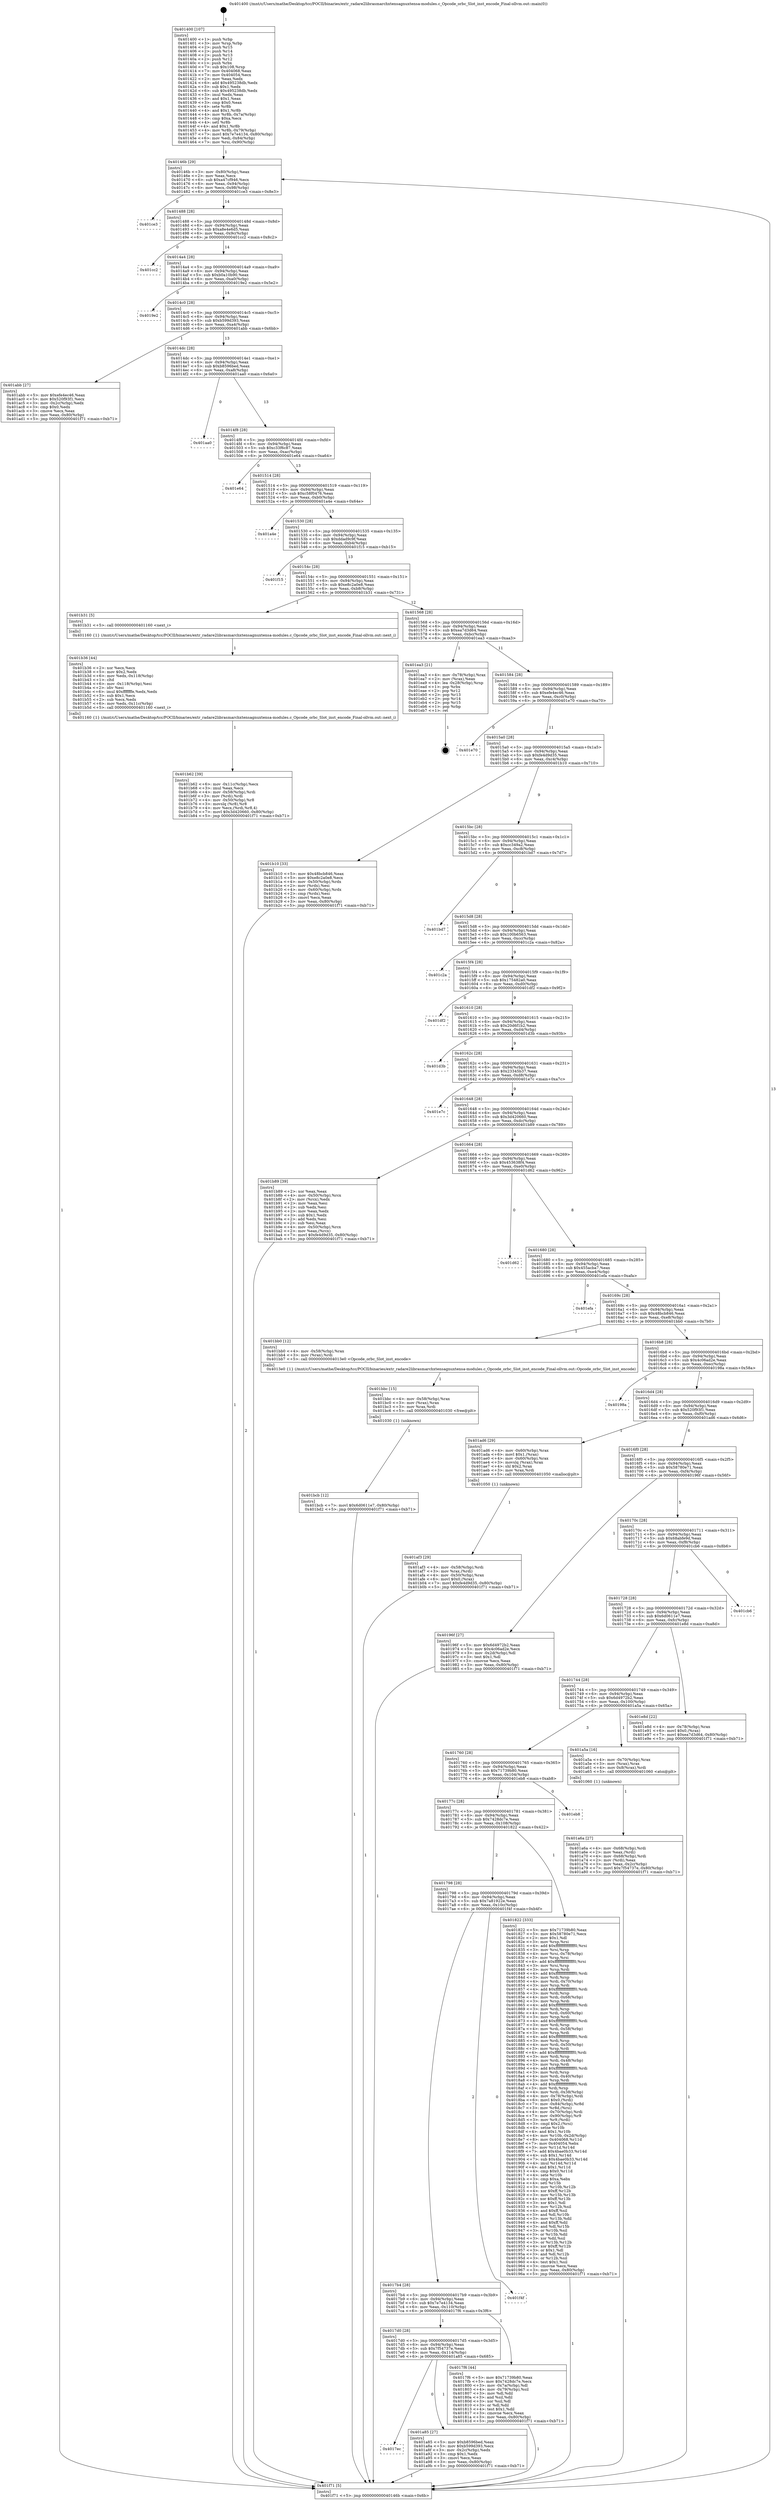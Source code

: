 digraph "0x401400" {
  label = "0x401400 (/mnt/c/Users/mathe/Desktop/tcc/POCII/binaries/extr_radare2librasmarchxtensagnuxtensa-modules.c_Opcode_orbc_Slot_inst_encode_Final-ollvm.out::main(0))"
  labelloc = "t"
  node[shape=record]

  Entry [label="",width=0.3,height=0.3,shape=circle,fillcolor=black,style=filled]
  "0x40146b" [label="{
     0x40146b [29]\l
     | [instrs]\l
     &nbsp;&nbsp;0x40146b \<+3\>: mov -0x80(%rbp),%eax\l
     &nbsp;&nbsp;0x40146e \<+2\>: mov %eax,%ecx\l
     &nbsp;&nbsp;0x401470 \<+6\>: sub $0xa47cf946,%ecx\l
     &nbsp;&nbsp;0x401476 \<+6\>: mov %eax,-0x94(%rbp)\l
     &nbsp;&nbsp;0x40147c \<+6\>: mov %ecx,-0x98(%rbp)\l
     &nbsp;&nbsp;0x401482 \<+6\>: je 0000000000401ce3 \<main+0x8e3\>\l
  }"]
  "0x401ce3" [label="{
     0x401ce3\l
  }", style=dashed]
  "0x401488" [label="{
     0x401488 [28]\l
     | [instrs]\l
     &nbsp;&nbsp;0x401488 \<+5\>: jmp 000000000040148d \<main+0x8d\>\l
     &nbsp;&nbsp;0x40148d \<+6\>: mov -0x94(%rbp),%eax\l
     &nbsp;&nbsp;0x401493 \<+5\>: sub $0xa8e4e6d5,%eax\l
     &nbsp;&nbsp;0x401498 \<+6\>: mov %eax,-0x9c(%rbp)\l
     &nbsp;&nbsp;0x40149e \<+6\>: je 0000000000401cc2 \<main+0x8c2\>\l
  }"]
  Exit [label="",width=0.3,height=0.3,shape=circle,fillcolor=black,style=filled,peripheries=2]
  "0x401cc2" [label="{
     0x401cc2\l
  }", style=dashed]
  "0x4014a4" [label="{
     0x4014a4 [28]\l
     | [instrs]\l
     &nbsp;&nbsp;0x4014a4 \<+5\>: jmp 00000000004014a9 \<main+0xa9\>\l
     &nbsp;&nbsp;0x4014a9 \<+6\>: mov -0x94(%rbp),%eax\l
     &nbsp;&nbsp;0x4014af \<+5\>: sub $0xb0a10b90,%eax\l
     &nbsp;&nbsp;0x4014b4 \<+6\>: mov %eax,-0xa0(%rbp)\l
     &nbsp;&nbsp;0x4014ba \<+6\>: je 00000000004019e2 \<main+0x5e2\>\l
  }"]
  "0x401bcb" [label="{
     0x401bcb [12]\l
     | [instrs]\l
     &nbsp;&nbsp;0x401bcb \<+7\>: movl $0x6d0611e7,-0x80(%rbp)\l
     &nbsp;&nbsp;0x401bd2 \<+5\>: jmp 0000000000401f71 \<main+0xb71\>\l
  }"]
  "0x4019e2" [label="{
     0x4019e2\l
  }", style=dashed]
  "0x4014c0" [label="{
     0x4014c0 [28]\l
     | [instrs]\l
     &nbsp;&nbsp;0x4014c0 \<+5\>: jmp 00000000004014c5 \<main+0xc5\>\l
     &nbsp;&nbsp;0x4014c5 \<+6\>: mov -0x94(%rbp),%eax\l
     &nbsp;&nbsp;0x4014cb \<+5\>: sub $0xb599d393,%eax\l
     &nbsp;&nbsp;0x4014d0 \<+6\>: mov %eax,-0xa4(%rbp)\l
     &nbsp;&nbsp;0x4014d6 \<+6\>: je 0000000000401abb \<main+0x6bb\>\l
  }"]
  "0x401bbc" [label="{
     0x401bbc [15]\l
     | [instrs]\l
     &nbsp;&nbsp;0x401bbc \<+4\>: mov -0x58(%rbp),%rax\l
     &nbsp;&nbsp;0x401bc0 \<+3\>: mov (%rax),%rax\l
     &nbsp;&nbsp;0x401bc3 \<+3\>: mov %rax,%rdi\l
     &nbsp;&nbsp;0x401bc6 \<+5\>: call 0000000000401030 \<free@plt\>\l
     | [calls]\l
     &nbsp;&nbsp;0x401030 \{1\} (unknown)\l
  }"]
  "0x401abb" [label="{
     0x401abb [27]\l
     | [instrs]\l
     &nbsp;&nbsp;0x401abb \<+5\>: mov $0xefe4ec46,%eax\l
     &nbsp;&nbsp;0x401ac0 \<+5\>: mov $0x520f93f1,%ecx\l
     &nbsp;&nbsp;0x401ac5 \<+3\>: mov -0x2c(%rbp),%edx\l
     &nbsp;&nbsp;0x401ac8 \<+3\>: cmp $0x0,%edx\l
     &nbsp;&nbsp;0x401acb \<+3\>: cmove %ecx,%eax\l
     &nbsp;&nbsp;0x401ace \<+3\>: mov %eax,-0x80(%rbp)\l
     &nbsp;&nbsp;0x401ad1 \<+5\>: jmp 0000000000401f71 \<main+0xb71\>\l
  }"]
  "0x4014dc" [label="{
     0x4014dc [28]\l
     | [instrs]\l
     &nbsp;&nbsp;0x4014dc \<+5\>: jmp 00000000004014e1 \<main+0xe1\>\l
     &nbsp;&nbsp;0x4014e1 \<+6\>: mov -0x94(%rbp),%eax\l
     &nbsp;&nbsp;0x4014e7 \<+5\>: sub $0xb8596bed,%eax\l
     &nbsp;&nbsp;0x4014ec \<+6\>: mov %eax,-0xa8(%rbp)\l
     &nbsp;&nbsp;0x4014f2 \<+6\>: je 0000000000401aa0 \<main+0x6a0\>\l
  }"]
  "0x401b62" [label="{
     0x401b62 [39]\l
     | [instrs]\l
     &nbsp;&nbsp;0x401b62 \<+6\>: mov -0x11c(%rbp),%ecx\l
     &nbsp;&nbsp;0x401b68 \<+3\>: imul %eax,%ecx\l
     &nbsp;&nbsp;0x401b6b \<+4\>: mov -0x58(%rbp),%rdi\l
     &nbsp;&nbsp;0x401b6f \<+3\>: mov (%rdi),%rdi\l
     &nbsp;&nbsp;0x401b72 \<+4\>: mov -0x50(%rbp),%r8\l
     &nbsp;&nbsp;0x401b76 \<+3\>: movslq (%r8),%r8\l
     &nbsp;&nbsp;0x401b79 \<+4\>: mov %ecx,(%rdi,%r8,4)\l
     &nbsp;&nbsp;0x401b7d \<+7\>: movl $0x3d420660,-0x80(%rbp)\l
     &nbsp;&nbsp;0x401b84 \<+5\>: jmp 0000000000401f71 \<main+0xb71\>\l
  }"]
  "0x401aa0" [label="{
     0x401aa0\l
  }", style=dashed]
  "0x4014f8" [label="{
     0x4014f8 [28]\l
     | [instrs]\l
     &nbsp;&nbsp;0x4014f8 \<+5\>: jmp 00000000004014fd \<main+0xfd\>\l
     &nbsp;&nbsp;0x4014fd \<+6\>: mov -0x94(%rbp),%eax\l
     &nbsp;&nbsp;0x401503 \<+5\>: sub $0xc33f6c87,%eax\l
     &nbsp;&nbsp;0x401508 \<+6\>: mov %eax,-0xac(%rbp)\l
     &nbsp;&nbsp;0x40150e \<+6\>: je 0000000000401e64 \<main+0xa64\>\l
  }"]
  "0x401b36" [label="{
     0x401b36 [44]\l
     | [instrs]\l
     &nbsp;&nbsp;0x401b36 \<+2\>: xor %ecx,%ecx\l
     &nbsp;&nbsp;0x401b38 \<+5\>: mov $0x2,%edx\l
     &nbsp;&nbsp;0x401b3d \<+6\>: mov %edx,-0x118(%rbp)\l
     &nbsp;&nbsp;0x401b43 \<+1\>: cltd\l
     &nbsp;&nbsp;0x401b44 \<+6\>: mov -0x118(%rbp),%esi\l
     &nbsp;&nbsp;0x401b4a \<+2\>: idiv %esi\l
     &nbsp;&nbsp;0x401b4c \<+6\>: imul $0xfffffffe,%edx,%edx\l
     &nbsp;&nbsp;0x401b52 \<+3\>: sub $0x1,%ecx\l
     &nbsp;&nbsp;0x401b55 \<+2\>: sub %ecx,%edx\l
     &nbsp;&nbsp;0x401b57 \<+6\>: mov %edx,-0x11c(%rbp)\l
     &nbsp;&nbsp;0x401b5d \<+5\>: call 0000000000401160 \<next_i\>\l
     | [calls]\l
     &nbsp;&nbsp;0x401160 \{1\} (/mnt/c/Users/mathe/Desktop/tcc/POCII/binaries/extr_radare2librasmarchxtensagnuxtensa-modules.c_Opcode_orbc_Slot_inst_encode_Final-ollvm.out::next_i)\l
  }"]
  "0x401e64" [label="{
     0x401e64\l
  }", style=dashed]
  "0x401514" [label="{
     0x401514 [28]\l
     | [instrs]\l
     &nbsp;&nbsp;0x401514 \<+5\>: jmp 0000000000401519 \<main+0x119\>\l
     &nbsp;&nbsp;0x401519 \<+6\>: mov -0x94(%rbp),%eax\l
     &nbsp;&nbsp;0x40151f \<+5\>: sub $0xc58f0476,%eax\l
     &nbsp;&nbsp;0x401524 \<+6\>: mov %eax,-0xb0(%rbp)\l
     &nbsp;&nbsp;0x40152a \<+6\>: je 0000000000401a4e \<main+0x64e\>\l
  }"]
  "0x401af3" [label="{
     0x401af3 [29]\l
     | [instrs]\l
     &nbsp;&nbsp;0x401af3 \<+4\>: mov -0x58(%rbp),%rdi\l
     &nbsp;&nbsp;0x401af7 \<+3\>: mov %rax,(%rdi)\l
     &nbsp;&nbsp;0x401afa \<+4\>: mov -0x50(%rbp),%rax\l
     &nbsp;&nbsp;0x401afe \<+6\>: movl $0x0,(%rax)\l
     &nbsp;&nbsp;0x401b04 \<+7\>: movl $0xfe4d9d35,-0x80(%rbp)\l
     &nbsp;&nbsp;0x401b0b \<+5\>: jmp 0000000000401f71 \<main+0xb71\>\l
  }"]
  "0x401a4e" [label="{
     0x401a4e\l
  }", style=dashed]
  "0x401530" [label="{
     0x401530 [28]\l
     | [instrs]\l
     &nbsp;&nbsp;0x401530 \<+5\>: jmp 0000000000401535 \<main+0x135\>\l
     &nbsp;&nbsp;0x401535 \<+6\>: mov -0x94(%rbp),%eax\l
     &nbsp;&nbsp;0x40153b \<+5\>: sub $0xddad9c9f,%eax\l
     &nbsp;&nbsp;0x401540 \<+6\>: mov %eax,-0xb4(%rbp)\l
     &nbsp;&nbsp;0x401546 \<+6\>: je 0000000000401f15 \<main+0xb15\>\l
  }"]
  "0x4017ec" [label="{
     0x4017ec\l
  }", style=dashed]
  "0x401f15" [label="{
     0x401f15\l
  }", style=dashed]
  "0x40154c" [label="{
     0x40154c [28]\l
     | [instrs]\l
     &nbsp;&nbsp;0x40154c \<+5\>: jmp 0000000000401551 \<main+0x151\>\l
     &nbsp;&nbsp;0x401551 \<+6\>: mov -0x94(%rbp),%eax\l
     &nbsp;&nbsp;0x401557 \<+5\>: sub $0xe8c2a0e8,%eax\l
     &nbsp;&nbsp;0x40155c \<+6\>: mov %eax,-0xb8(%rbp)\l
     &nbsp;&nbsp;0x401562 \<+6\>: je 0000000000401b31 \<main+0x731\>\l
  }"]
  "0x401a85" [label="{
     0x401a85 [27]\l
     | [instrs]\l
     &nbsp;&nbsp;0x401a85 \<+5\>: mov $0xb8596bed,%eax\l
     &nbsp;&nbsp;0x401a8a \<+5\>: mov $0xb599d393,%ecx\l
     &nbsp;&nbsp;0x401a8f \<+3\>: mov -0x2c(%rbp),%edx\l
     &nbsp;&nbsp;0x401a92 \<+3\>: cmp $0x1,%edx\l
     &nbsp;&nbsp;0x401a95 \<+3\>: cmovl %ecx,%eax\l
     &nbsp;&nbsp;0x401a98 \<+3\>: mov %eax,-0x80(%rbp)\l
     &nbsp;&nbsp;0x401a9b \<+5\>: jmp 0000000000401f71 \<main+0xb71\>\l
  }"]
  "0x401b31" [label="{
     0x401b31 [5]\l
     | [instrs]\l
     &nbsp;&nbsp;0x401b31 \<+5\>: call 0000000000401160 \<next_i\>\l
     | [calls]\l
     &nbsp;&nbsp;0x401160 \{1\} (/mnt/c/Users/mathe/Desktop/tcc/POCII/binaries/extr_radare2librasmarchxtensagnuxtensa-modules.c_Opcode_orbc_Slot_inst_encode_Final-ollvm.out::next_i)\l
  }"]
  "0x401568" [label="{
     0x401568 [28]\l
     | [instrs]\l
     &nbsp;&nbsp;0x401568 \<+5\>: jmp 000000000040156d \<main+0x16d\>\l
     &nbsp;&nbsp;0x40156d \<+6\>: mov -0x94(%rbp),%eax\l
     &nbsp;&nbsp;0x401573 \<+5\>: sub $0xea7d3d64,%eax\l
     &nbsp;&nbsp;0x401578 \<+6\>: mov %eax,-0xbc(%rbp)\l
     &nbsp;&nbsp;0x40157e \<+6\>: je 0000000000401ea3 \<main+0xaa3\>\l
  }"]
  "0x401a6a" [label="{
     0x401a6a [27]\l
     | [instrs]\l
     &nbsp;&nbsp;0x401a6a \<+4\>: mov -0x68(%rbp),%rdi\l
     &nbsp;&nbsp;0x401a6e \<+2\>: mov %eax,(%rdi)\l
     &nbsp;&nbsp;0x401a70 \<+4\>: mov -0x68(%rbp),%rdi\l
     &nbsp;&nbsp;0x401a74 \<+2\>: mov (%rdi),%eax\l
     &nbsp;&nbsp;0x401a76 \<+3\>: mov %eax,-0x2c(%rbp)\l
     &nbsp;&nbsp;0x401a79 \<+7\>: movl $0x7f54737e,-0x80(%rbp)\l
     &nbsp;&nbsp;0x401a80 \<+5\>: jmp 0000000000401f71 \<main+0xb71\>\l
  }"]
  "0x401ea3" [label="{
     0x401ea3 [21]\l
     | [instrs]\l
     &nbsp;&nbsp;0x401ea3 \<+4\>: mov -0x78(%rbp),%rax\l
     &nbsp;&nbsp;0x401ea7 \<+2\>: mov (%rax),%eax\l
     &nbsp;&nbsp;0x401ea9 \<+4\>: lea -0x28(%rbp),%rsp\l
     &nbsp;&nbsp;0x401ead \<+1\>: pop %rbx\l
     &nbsp;&nbsp;0x401eae \<+2\>: pop %r12\l
     &nbsp;&nbsp;0x401eb0 \<+2\>: pop %r13\l
     &nbsp;&nbsp;0x401eb2 \<+2\>: pop %r14\l
     &nbsp;&nbsp;0x401eb4 \<+2\>: pop %r15\l
     &nbsp;&nbsp;0x401eb6 \<+1\>: pop %rbp\l
     &nbsp;&nbsp;0x401eb7 \<+1\>: ret\l
  }"]
  "0x401584" [label="{
     0x401584 [28]\l
     | [instrs]\l
     &nbsp;&nbsp;0x401584 \<+5\>: jmp 0000000000401589 \<main+0x189\>\l
     &nbsp;&nbsp;0x401589 \<+6\>: mov -0x94(%rbp),%eax\l
     &nbsp;&nbsp;0x40158f \<+5\>: sub $0xefe4ec46,%eax\l
     &nbsp;&nbsp;0x401594 \<+6\>: mov %eax,-0xc0(%rbp)\l
     &nbsp;&nbsp;0x40159a \<+6\>: je 0000000000401e70 \<main+0xa70\>\l
  }"]
  "0x401400" [label="{
     0x401400 [107]\l
     | [instrs]\l
     &nbsp;&nbsp;0x401400 \<+1\>: push %rbp\l
     &nbsp;&nbsp;0x401401 \<+3\>: mov %rsp,%rbp\l
     &nbsp;&nbsp;0x401404 \<+2\>: push %r15\l
     &nbsp;&nbsp;0x401406 \<+2\>: push %r14\l
     &nbsp;&nbsp;0x401408 \<+2\>: push %r13\l
     &nbsp;&nbsp;0x40140a \<+2\>: push %r12\l
     &nbsp;&nbsp;0x40140c \<+1\>: push %rbx\l
     &nbsp;&nbsp;0x40140d \<+7\>: sub $0x108,%rsp\l
     &nbsp;&nbsp;0x401414 \<+7\>: mov 0x404068,%eax\l
     &nbsp;&nbsp;0x40141b \<+7\>: mov 0x404054,%ecx\l
     &nbsp;&nbsp;0x401422 \<+2\>: mov %eax,%edx\l
     &nbsp;&nbsp;0x401424 \<+6\>: add $0x495238db,%edx\l
     &nbsp;&nbsp;0x40142a \<+3\>: sub $0x1,%edx\l
     &nbsp;&nbsp;0x40142d \<+6\>: sub $0x495238db,%edx\l
     &nbsp;&nbsp;0x401433 \<+3\>: imul %edx,%eax\l
     &nbsp;&nbsp;0x401436 \<+3\>: and $0x1,%eax\l
     &nbsp;&nbsp;0x401439 \<+3\>: cmp $0x0,%eax\l
     &nbsp;&nbsp;0x40143c \<+4\>: sete %r8b\l
     &nbsp;&nbsp;0x401440 \<+4\>: and $0x1,%r8b\l
     &nbsp;&nbsp;0x401444 \<+4\>: mov %r8b,-0x7a(%rbp)\l
     &nbsp;&nbsp;0x401448 \<+3\>: cmp $0xa,%ecx\l
     &nbsp;&nbsp;0x40144b \<+4\>: setl %r8b\l
     &nbsp;&nbsp;0x40144f \<+4\>: and $0x1,%r8b\l
     &nbsp;&nbsp;0x401453 \<+4\>: mov %r8b,-0x79(%rbp)\l
     &nbsp;&nbsp;0x401457 \<+7\>: movl $0x7e7e4134,-0x80(%rbp)\l
     &nbsp;&nbsp;0x40145e \<+6\>: mov %edi,-0x84(%rbp)\l
     &nbsp;&nbsp;0x401464 \<+7\>: mov %rsi,-0x90(%rbp)\l
  }"]
  "0x401e70" [label="{
     0x401e70\l
  }", style=dashed]
  "0x4015a0" [label="{
     0x4015a0 [28]\l
     | [instrs]\l
     &nbsp;&nbsp;0x4015a0 \<+5\>: jmp 00000000004015a5 \<main+0x1a5\>\l
     &nbsp;&nbsp;0x4015a5 \<+6\>: mov -0x94(%rbp),%eax\l
     &nbsp;&nbsp;0x4015ab \<+5\>: sub $0xfe4d9d35,%eax\l
     &nbsp;&nbsp;0x4015b0 \<+6\>: mov %eax,-0xc4(%rbp)\l
     &nbsp;&nbsp;0x4015b6 \<+6\>: je 0000000000401b10 \<main+0x710\>\l
  }"]
  "0x401f71" [label="{
     0x401f71 [5]\l
     | [instrs]\l
     &nbsp;&nbsp;0x401f71 \<+5\>: jmp 000000000040146b \<main+0x6b\>\l
  }"]
  "0x401b10" [label="{
     0x401b10 [33]\l
     | [instrs]\l
     &nbsp;&nbsp;0x401b10 \<+5\>: mov $0x48bcb846,%eax\l
     &nbsp;&nbsp;0x401b15 \<+5\>: mov $0xe8c2a0e8,%ecx\l
     &nbsp;&nbsp;0x401b1a \<+4\>: mov -0x50(%rbp),%rdx\l
     &nbsp;&nbsp;0x401b1e \<+2\>: mov (%rdx),%esi\l
     &nbsp;&nbsp;0x401b20 \<+4\>: mov -0x60(%rbp),%rdx\l
     &nbsp;&nbsp;0x401b24 \<+2\>: cmp (%rdx),%esi\l
     &nbsp;&nbsp;0x401b26 \<+3\>: cmovl %ecx,%eax\l
     &nbsp;&nbsp;0x401b29 \<+3\>: mov %eax,-0x80(%rbp)\l
     &nbsp;&nbsp;0x401b2c \<+5\>: jmp 0000000000401f71 \<main+0xb71\>\l
  }"]
  "0x4015bc" [label="{
     0x4015bc [28]\l
     | [instrs]\l
     &nbsp;&nbsp;0x4015bc \<+5\>: jmp 00000000004015c1 \<main+0x1c1\>\l
     &nbsp;&nbsp;0x4015c1 \<+6\>: mov -0x94(%rbp),%eax\l
     &nbsp;&nbsp;0x4015c7 \<+5\>: sub $0xcc349a2,%eax\l
     &nbsp;&nbsp;0x4015cc \<+6\>: mov %eax,-0xc8(%rbp)\l
     &nbsp;&nbsp;0x4015d2 \<+6\>: je 0000000000401bd7 \<main+0x7d7\>\l
  }"]
  "0x4017d0" [label="{
     0x4017d0 [28]\l
     | [instrs]\l
     &nbsp;&nbsp;0x4017d0 \<+5\>: jmp 00000000004017d5 \<main+0x3d5\>\l
     &nbsp;&nbsp;0x4017d5 \<+6\>: mov -0x94(%rbp),%eax\l
     &nbsp;&nbsp;0x4017db \<+5\>: sub $0x7f54737e,%eax\l
     &nbsp;&nbsp;0x4017e0 \<+6\>: mov %eax,-0x114(%rbp)\l
     &nbsp;&nbsp;0x4017e6 \<+6\>: je 0000000000401a85 \<main+0x685\>\l
  }"]
  "0x401bd7" [label="{
     0x401bd7\l
  }", style=dashed]
  "0x4015d8" [label="{
     0x4015d8 [28]\l
     | [instrs]\l
     &nbsp;&nbsp;0x4015d8 \<+5\>: jmp 00000000004015dd \<main+0x1dd\>\l
     &nbsp;&nbsp;0x4015dd \<+6\>: mov -0x94(%rbp),%eax\l
     &nbsp;&nbsp;0x4015e3 \<+5\>: sub $0x100b6563,%eax\l
     &nbsp;&nbsp;0x4015e8 \<+6\>: mov %eax,-0xcc(%rbp)\l
     &nbsp;&nbsp;0x4015ee \<+6\>: je 0000000000401c2a \<main+0x82a\>\l
  }"]
  "0x4017f6" [label="{
     0x4017f6 [44]\l
     | [instrs]\l
     &nbsp;&nbsp;0x4017f6 \<+5\>: mov $0x71739b80,%eax\l
     &nbsp;&nbsp;0x4017fb \<+5\>: mov $0x7428dc7e,%ecx\l
     &nbsp;&nbsp;0x401800 \<+3\>: mov -0x7a(%rbp),%dl\l
     &nbsp;&nbsp;0x401803 \<+4\>: mov -0x79(%rbp),%sil\l
     &nbsp;&nbsp;0x401807 \<+3\>: mov %dl,%dil\l
     &nbsp;&nbsp;0x40180a \<+3\>: and %sil,%dil\l
     &nbsp;&nbsp;0x40180d \<+3\>: xor %sil,%dl\l
     &nbsp;&nbsp;0x401810 \<+3\>: or %dl,%dil\l
     &nbsp;&nbsp;0x401813 \<+4\>: test $0x1,%dil\l
     &nbsp;&nbsp;0x401817 \<+3\>: cmovne %ecx,%eax\l
     &nbsp;&nbsp;0x40181a \<+3\>: mov %eax,-0x80(%rbp)\l
     &nbsp;&nbsp;0x40181d \<+5\>: jmp 0000000000401f71 \<main+0xb71\>\l
  }"]
  "0x401c2a" [label="{
     0x401c2a\l
  }", style=dashed]
  "0x4015f4" [label="{
     0x4015f4 [28]\l
     | [instrs]\l
     &nbsp;&nbsp;0x4015f4 \<+5\>: jmp 00000000004015f9 \<main+0x1f9\>\l
     &nbsp;&nbsp;0x4015f9 \<+6\>: mov -0x94(%rbp),%eax\l
     &nbsp;&nbsp;0x4015ff \<+5\>: sub $0x175482a0,%eax\l
     &nbsp;&nbsp;0x401604 \<+6\>: mov %eax,-0xd0(%rbp)\l
     &nbsp;&nbsp;0x40160a \<+6\>: je 0000000000401df2 \<main+0x9f2\>\l
  }"]
  "0x4017b4" [label="{
     0x4017b4 [28]\l
     | [instrs]\l
     &nbsp;&nbsp;0x4017b4 \<+5\>: jmp 00000000004017b9 \<main+0x3b9\>\l
     &nbsp;&nbsp;0x4017b9 \<+6\>: mov -0x94(%rbp),%eax\l
     &nbsp;&nbsp;0x4017bf \<+5\>: sub $0x7e7e4134,%eax\l
     &nbsp;&nbsp;0x4017c4 \<+6\>: mov %eax,-0x110(%rbp)\l
     &nbsp;&nbsp;0x4017ca \<+6\>: je 00000000004017f6 \<main+0x3f6\>\l
  }"]
  "0x401df2" [label="{
     0x401df2\l
  }", style=dashed]
  "0x401610" [label="{
     0x401610 [28]\l
     | [instrs]\l
     &nbsp;&nbsp;0x401610 \<+5\>: jmp 0000000000401615 \<main+0x215\>\l
     &nbsp;&nbsp;0x401615 \<+6\>: mov -0x94(%rbp),%eax\l
     &nbsp;&nbsp;0x40161b \<+5\>: sub $0x20d6f1b2,%eax\l
     &nbsp;&nbsp;0x401620 \<+6\>: mov %eax,-0xd4(%rbp)\l
     &nbsp;&nbsp;0x401626 \<+6\>: je 0000000000401d3b \<main+0x93b\>\l
  }"]
  "0x401f4f" [label="{
     0x401f4f\l
  }", style=dashed]
  "0x401d3b" [label="{
     0x401d3b\l
  }", style=dashed]
  "0x40162c" [label="{
     0x40162c [28]\l
     | [instrs]\l
     &nbsp;&nbsp;0x40162c \<+5\>: jmp 0000000000401631 \<main+0x231\>\l
     &nbsp;&nbsp;0x401631 \<+6\>: mov -0x94(%rbp),%eax\l
     &nbsp;&nbsp;0x401637 \<+5\>: sub $0x23345b37,%eax\l
     &nbsp;&nbsp;0x40163c \<+6\>: mov %eax,-0xd8(%rbp)\l
     &nbsp;&nbsp;0x401642 \<+6\>: je 0000000000401e7c \<main+0xa7c\>\l
  }"]
  "0x401798" [label="{
     0x401798 [28]\l
     | [instrs]\l
     &nbsp;&nbsp;0x401798 \<+5\>: jmp 000000000040179d \<main+0x39d\>\l
     &nbsp;&nbsp;0x40179d \<+6\>: mov -0x94(%rbp),%eax\l
     &nbsp;&nbsp;0x4017a3 \<+5\>: sub $0x7a81922e,%eax\l
     &nbsp;&nbsp;0x4017a8 \<+6\>: mov %eax,-0x10c(%rbp)\l
     &nbsp;&nbsp;0x4017ae \<+6\>: je 0000000000401f4f \<main+0xb4f\>\l
  }"]
  "0x401e7c" [label="{
     0x401e7c\l
  }", style=dashed]
  "0x401648" [label="{
     0x401648 [28]\l
     | [instrs]\l
     &nbsp;&nbsp;0x401648 \<+5\>: jmp 000000000040164d \<main+0x24d\>\l
     &nbsp;&nbsp;0x40164d \<+6\>: mov -0x94(%rbp),%eax\l
     &nbsp;&nbsp;0x401653 \<+5\>: sub $0x3d420660,%eax\l
     &nbsp;&nbsp;0x401658 \<+6\>: mov %eax,-0xdc(%rbp)\l
     &nbsp;&nbsp;0x40165e \<+6\>: je 0000000000401b89 \<main+0x789\>\l
  }"]
  "0x401822" [label="{
     0x401822 [333]\l
     | [instrs]\l
     &nbsp;&nbsp;0x401822 \<+5\>: mov $0x71739b80,%eax\l
     &nbsp;&nbsp;0x401827 \<+5\>: mov $0x58780e71,%ecx\l
     &nbsp;&nbsp;0x40182c \<+2\>: mov $0x1,%dl\l
     &nbsp;&nbsp;0x40182e \<+3\>: mov %rsp,%rsi\l
     &nbsp;&nbsp;0x401831 \<+4\>: add $0xfffffffffffffff0,%rsi\l
     &nbsp;&nbsp;0x401835 \<+3\>: mov %rsi,%rsp\l
     &nbsp;&nbsp;0x401838 \<+4\>: mov %rsi,-0x78(%rbp)\l
     &nbsp;&nbsp;0x40183c \<+3\>: mov %rsp,%rsi\l
     &nbsp;&nbsp;0x40183f \<+4\>: add $0xfffffffffffffff0,%rsi\l
     &nbsp;&nbsp;0x401843 \<+3\>: mov %rsi,%rsp\l
     &nbsp;&nbsp;0x401846 \<+3\>: mov %rsp,%rdi\l
     &nbsp;&nbsp;0x401849 \<+4\>: add $0xfffffffffffffff0,%rdi\l
     &nbsp;&nbsp;0x40184d \<+3\>: mov %rdi,%rsp\l
     &nbsp;&nbsp;0x401850 \<+4\>: mov %rdi,-0x70(%rbp)\l
     &nbsp;&nbsp;0x401854 \<+3\>: mov %rsp,%rdi\l
     &nbsp;&nbsp;0x401857 \<+4\>: add $0xfffffffffffffff0,%rdi\l
     &nbsp;&nbsp;0x40185b \<+3\>: mov %rdi,%rsp\l
     &nbsp;&nbsp;0x40185e \<+4\>: mov %rdi,-0x68(%rbp)\l
     &nbsp;&nbsp;0x401862 \<+3\>: mov %rsp,%rdi\l
     &nbsp;&nbsp;0x401865 \<+4\>: add $0xfffffffffffffff0,%rdi\l
     &nbsp;&nbsp;0x401869 \<+3\>: mov %rdi,%rsp\l
     &nbsp;&nbsp;0x40186c \<+4\>: mov %rdi,-0x60(%rbp)\l
     &nbsp;&nbsp;0x401870 \<+3\>: mov %rsp,%rdi\l
     &nbsp;&nbsp;0x401873 \<+4\>: add $0xfffffffffffffff0,%rdi\l
     &nbsp;&nbsp;0x401877 \<+3\>: mov %rdi,%rsp\l
     &nbsp;&nbsp;0x40187a \<+4\>: mov %rdi,-0x58(%rbp)\l
     &nbsp;&nbsp;0x40187e \<+3\>: mov %rsp,%rdi\l
     &nbsp;&nbsp;0x401881 \<+4\>: add $0xfffffffffffffff0,%rdi\l
     &nbsp;&nbsp;0x401885 \<+3\>: mov %rdi,%rsp\l
     &nbsp;&nbsp;0x401888 \<+4\>: mov %rdi,-0x50(%rbp)\l
     &nbsp;&nbsp;0x40188c \<+3\>: mov %rsp,%rdi\l
     &nbsp;&nbsp;0x40188f \<+4\>: add $0xfffffffffffffff0,%rdi\l
     &nbsp;&nbsp;0x401893 \<+3\>: mov %rdi,%rsp\l
     &nbsp;&nbsp;0x401896 \<+4\>: mov %rdi,-0x48(%rbp)\l
     &nbsp;&nbsp;0x40189a \<+3\>: mov %rsp,%rdi\l
     &nbsp;&nbsp;0x40189d \<+4\>: add $0xfffffffffffffff0,%rdi\l
     &nbsp;&nbsp;0x4018a1 \<+3\>: mov %rdi,%rsp\l
     &nbsp;&nbsp;0x4018a4 \<+4\>: mov %rdi,-0x40(%rbp)\l
     &nbsp;&nbsp;0x4018a8 \<+3\>: mov %rsp,%rdi\l
     &nbsp;&nbsp;0x4018ab \<+4\>: add $0xfffffffffffffff0,%rdi\l
     &nbsp;&nbsp;0x4018af \<+3\>: mov %rdi,%rsp\l
     &nbsp;&nbsp;0x4018b2 \<+4\>: mov %rdi,-0x38(%rbp)\l
     &nbsp;&nbsp;0x4018b6 \<+4\>: mov -0x78(%rbp),%rdi\l
     &nbsp;&nbsp;0x4018ba \<+6\>: movl $0x0,(%rdi)\l
     &nbsp;&nbsp;0x4018c0 \<+7\>: mov -0x84(%rbp),%r8d\l
     &nbsp;&nbsp;0x4018c7 \<+3\>: mov %r8d,(%rsi)\l
     &nbsp;&nbsp;0x4018ca \<+4\>: mov -0x70(%rbp),%rdi\l
     &nbsp;&nbsp;0x4018ce \<+7\>: mov -0x90(%rbp),%r9\l
     &nbsp;&nbsp;0x4018d5 \<+3\>: mov %r9,(%rdi)\l
     &nbsp;&nbsp;0x4018d8 \<+3\>: cmpl $0x2,(%rsi)\l
     &nbsp;&nbsp;0x4018db \<+4\>: setne %r10b\l
     &nbsp;&nbsp;0x4018df \<+4\>: and $0x1,%r10b\l
     &nbsp;&nbsp;0x4018e3 \<+4\>: mov %r10b,-0x2d(%rbp)\l
     &nbsp;&nbsp;0x4018e7 \<+8\>: mov 0x404068,%r11d\l
     &nbsp;&nbsp;0x4018ef \<+7\>: mov 0x404054,%ebx\l
     &nbsp;&nbsp;0x4018f6 \<+3\>: mov %r11d,%r14d\l
     &nbsp;&nbsp;0x4018f9 \<+7\>: add $0x4bae0b33,%r14d\l
     &nbsp;&nbsp;0x401900 \<+4\>: sub $0x1,%r14d\l
     &nbsp;&nbsp;0x401904 \<+7\>: sub $0x4bae0b33,%r14d\l
     &nbsp;&nbsp;0x40190b \<+4\>: imul %r14d,%r11d\l
     &nbsp;&nbsp;0x40190f \<+4\>: and $0x1,%r11d\l
     &nbsp;&nbsp;0x401913 \<+4\>: cmp $0x0,%r11d\l
     &nbsp;&nbsp;0x401917 \<+4\>: sete %r10b\l
     &nbsp;&nbsp;0x40191b \<+3\>: cmp $0xa,%ebx\l
     &nbsp;&nbsp;0x40191e \<+4\>: setl %r15b\l
     &nbsp;&nbsp;0x401922 \<+3\>: mov %r10b,%r12b\l
     &nbsp;&nbsp;0x401925 \<+4\>: xor $0xff,%r12b\l
     &nbsp;&nbsp;0x401929 \<+3\>: mov %r15b,%r13b\l
     &nbsp;&nbsp;0x40192c \<+4\>: xor $0xff,%r13b\l
     &nbsp;&nbsp;0x401930 \<+3\>: xor $0x1,%dl\l
     &nbsp;&nbsp;0x401933 \<+3\>: mov %r12b,%sil\l
     &nbsp;&nbsp;0x401936 \<+4\>: and $0xff,%sil\l
     &nbsp;&nbsp;0x40193a \<+3\>: and %dl,%r10b\l
     &nbsp;&nbsp;0x40193d \<+3\>: mov %r13b,%dil\l
     &nbsp;&nbsp;0x401940 \<+4\>: and $0xff,%dil\l
     &nbsp;&nbsp;0x401944 \<+3\>: and %dl,%r15b\l
     &nbsp;&nbsp;0x401947 \<+3\>: or %r10b,%sil\l
     &nbsp;&nbsp;0x40194a \<+3\>: or %r15b,%dil\l
     &nbsp;&nbsp;0x40194d \<+3\>: xor %dil,%sil\l
     &nbsp;&nbsp;0x401950 \<+3\>: or %r13b,%r12b\l
     &nbsp;&nbsp;0x401953 \<+4\>: xor $0xff,%r12b\l
     &nbsp;&nbsp;0x401957 \<+3\>: or $0x1,%dl\l
     &nbsp;&nbsp;0x40195a \<+3\>: and %dl,%r12b\l
     &nbsp;&nbsp;0x40195d \<+3\>: or %r12b,%sil\l
     &nbsp;&nbsp;0x401960 \<+4\>: test $0x1,%sil\l
     &nbsp;&nbsp;0x401964 \<+3\>: cmovne %ecx,%eax\l
     &nbsp;&nbsp;0x401967 \<+3\>: mov %eax,-0x80(%rbp)\l
     &nbsp;&nbsp;0x40196a \<+5\>: jmp 0000000000401f71 \<main+0xb71\>\l
  }"]
  "0x401b89" [label="{
     0x401b89 [39]\l
     | [instrs]\l
     &nbsp;&nbsp;0x401b89 \<+2\>: xor %eax,%eax\l
     &nbsp;&nbsp;0x401b8b \<+4\>: mov -0x50(%rbp),%rcx\l
     &nbsp;&nbsp;0x401b8f \<+2\>: mov (%rcx),%edx\l
     &nbsp;&nbsp;0x401b91 \<+2\>: mov %eax,%esi\l
     &nbsp;&nbsp;0x401b93 \<+2\>: sub %edx,%esi\l
     &nbsp;&nbsp;0x401b95 \<+2\>: mov %eax,%edx\l
     &nbsp;&nbsp;0x401b97 \<+3\>: sub $0x1,%edx\l
     &nbsp;&nbsp;0x401b9a \<+2\>: add %edx,%esi\l
     &nbsp;&nbsp;0x401b9c \<+2\>: sub %esi,%eax\l
     &nbsp;&nbsp;0x401b9e \<+4\>: mov -0x50(%rbp),%rcx\l
     &nbsp;&nbsp;0x401ba2 \<+2\>: mov %eax,(%rcx)\l
     &nbsp;&nbsp;0x401ba4 \<+7\>: movl $0xfe4d9d35,-0x80(%rbp)\l
     &nbsp;&nbsp;0x401bab \<+5\>: jmp 0000000000401f71 \<main+0xb71\>\l
  }"]
  "0x401664" [label="{
     0x401664 [28]\l
     | [instrs]\l
     &nbsp;&nbsp;0x401664 \<+5\>: jmp 0000000000401669 \<main+0x269\>\l
     &nbsp;&nbsp;0x401669 \<+6\>: mov -0x94(%rbp),%eax\l
     &nbsp;&nbsp;0x40166f \<+5\>: sub $0x453638f4,%eax\l
     &nbsp;&nbsp;0x401674 \<+6\>: mov %eax,-0xe0(%rbp)\l
     &nbsp;&nbsp;0x40167a \<+6\>: je 0000000000401d62 \<main+0x962\>\l
  }"]
  "0x40177c" [label="{
     0x40177c [28]\l
     | [instrs]\l
     &nbsp;&nbsp;0x40177c \<+5\>: jmp 0000000000401781 \<main+0x381\>\l
     &nbsp;&nbsp;0x401781 \<+6\>: mov -0x94(%rbp),%eax\l
     &nbsp;&nbsp;0x401787 \<+5\>: sub $0x7428dc7e,%eax\l
     &nbsp;&nbsp;0x40178c \<+6\>: mov %eax,-0x108(%rbp)\l
     &nbsp;&nbsp;0x401792 \<+6\>: je 0000000000401822 \<main+0x422\>\l
  }"]
  "0x401d62" [label="{
     0x401d62\l
  }", style=dashed]
  "0x401680" [label="{
     0x401680 [28]\l
     | [instrs]\l
     &nbsp;&nbsp;0x401680 \<+5\>: jmp 0000000000401685 \<main+0x285\>\l
     &nbsp;&nbsp;0x401685 \<+6\>: mov -0x94(%rbp),%eax\l
     &nbsp;&nbsp;0x40168b \<+5\>: sub $0x455acba7,%eax\l
     &nbsp;&nbsp;0x401690 \<+6\>: mov %eax,-0xe4(%rbp)\l
     &nbsp;&nbsp;0x401696 \<+6\>: je 0000000000401efa \<main+0xafa\>\l
  }"]
  "0x401eb8" [label="{
     0x401eb8\l
  }", style=dashed]
  "0x401efa" [label="{
     0x401efa\l
  }", style=dashed]
  "0x40169c" [label="{
     0x40169c [28]\l
     | [instrs]\l
     &nbsp;&nbsp;0x40169c \<+5\>: jmp 00000000004016a1 \<main+0x2a1\>\l
     &nbsp;&nbsp;0x4016a1 \<+6\>: mov -0x94(%rbp),%eax\l
     &nbsp;&nbsp;0x4016a7 \<+5\>: sub $0x48bcb846,%eax\l
     &nbsp;&nbsp;0x4016ac \<+6\>: mov %eax,-0xe8(%rbp)\l
     &nbsp;&nbsp;0x4016b2 \<+6\>: je 0000000000401bb0 \<main+0x7b0\>\l
  }"]
  "0x401760" [label="{
     0x401760 [28]\l
     | [instrs]\l
     &nbsp;&nbsp;0x401760 \<+5\>: jmp 0000000000401765 \<main+0x365\>\l
     &nbsp;&nbsp;0x401765 \<+6\>: mov -0x94(%rbp),%eax\l
     &nbsp;&nbsp;0x40176b \<+5\>: sub $0x71739b80,%eax\l
     &nbsp;&nbsp;0x401770 \<+6\>: mov %eax,-0x104(%rbp)\l
     &nbsp;&nbsp;0x401776 \<+6\>: je 0000000000401eb8 \<main+0xab8\>\l
  }"]
  "0x401bb0" [label="{
     0x401bb0 [12]\l
     | [instrs]\l
     &nbsp;&nbsp;0x401bb0 \<+4\>: mov -0x58(%rbp),%rax\l
     &nbsp;&nbsp;0x401bb4 \<+3\>: mov (%rax),%rdi\l
     &nbsp;&nbsp;0x401bb7 \<+5\>: call 00000000004013e0 \<Opcode_orbc_Slot_inst_encode\>\l
     | [calls]\l
     &nbsp;&nbsp;0x4013e0 \{1\} (/mnt/c/Users/mathe/Desktop/tcc/POCII/binaries/extr_radare2librasmarchxtensagnuxtensa-modules.c_Opcode_orbc_Slot_inst_encode_Final-ollvm.out::Opcode_orbc_Slot_inst_encode)\l
  }"]
  "0x4016b8" [label="{
     0x4016b8 [28]\l
     | [instrs]\l
     &nbsp;&nbsp;0x4016b8 \<+5\>: jmp 00000000004016bd \<main+0x2bd\>\l
     &nbsp;&nbsp;0x4016bd \<+6\>: mov -0x94(%rbp),%eax\l
     &nbsp;&nbsp;0x4016c3 \<+5\>: sub $0x4c06ad2e,%eax\l
     &nbsp;&nbsp;0x4016c8 \<+6\>: mov %eax,-0xec(%rbp)\l
     &nbsp;&nbsp;0x4016ce \<+6\>: je 000000000040198a \<main+0x58a\>\l
  }"]
  "0x401a5a" [label="{
     0x401a5a [16]\l
     | [instrs]\l
     &nbsp;&nbsp;0x401a5a \<+4\>: mov -0x70(%rbp),%rax\l
     &nbsp;&nbsp;0x401a5e \<+3\>: mov (%rax),%rax\l
     &nbsp;&nbsp;0x401a61 \<+4\>: mov 0x8(%rax),%rdi\l
     &nbsp;&nbsp;0x401a65 \<+5\>: call 0000000000401060 \<atoi@plt\>\l
     | [calls]\l
     &nbsp;&nbsp;0x401060 \{1\} (unknown)\l
  }"]
  "0x40198a" [label="{
     0x40198a\l
  }", style=dashed]
  "0x4016d4" [label="{
     0x4016d4 [28]\l
     | [instrs]\l
     &nbsp;&nbsp;0x4016d4 \<+5\>: jmp 00000000004016d9 \<main+0x2d9\>\l
     &nbsp;&nbsp;0x4016d9 \<+6\>: mov -0x94(%rbp),%eax\l
     &nbsp;&nbsp;0x4016df \<+5\>: sub $0x520f93f1,%eax\l
     &nbsp;&nbsp;0x4016e4 \<+6\>: mov %eax,-0xf0(%rbp)\l
     &nbsp;&nbsp;0x4016ea \<+6\>: je 0000000000401ad6 \<main+0x6d6\>\l
  }"]
  "0x401744" [label="{
     0x401744 [28]\l
     | [instrs]\l
     &nbsp;&nbsp;0x401744 \<+5\>: jmp 0000000000401749 \<main+0x349\>\l
     &nbsp;&nbsp;0x401749 \<+6\>: mov -0x94(%rbp),%eax\l
     &nbsp;&nbsp;0x40174f \<+5\>: sub $0x6d4972b2,%eax\l
     &nbsp;&nbsp;0x401754 \<+6\>: mov %eax,-0x100(%rbp)\l
     &nbsp;&nbsp;0x40175a \<+6\>: je 0000000000401a5a \<main+0x65a\>\l
  }"]
  "0x401ad6" [label="{
     0x401ad6 [29]\l
     | [instrs]\l
     &nbsp;&nbsp;0x401ad6 \<+4\>: mov -0x60(%rbp),%rax\l
     &nbsp;&nbsp;0x401ada \<+6\>: movl $0x1,(%rax)\l
     &nbsp;&nbsp;0x401ae0 \<+4\>: mov -0x60(%rbp),%rax\l
     &nbsp;&nbsp;0x401ae4 \<+3\>: movslq (%rax),%rax\l
     &nbsp;&nbsp;0x401ae7 \<+4\>: shl $0x2,%rax\l
     &nbsp;&nbsp;0x401aeb \<+3\>: mov %rax,%rdi\l
     &nbsp;&nbsp;0x401aee \<+5\>: call 0000000000401050 \<malloc@plt\>\l
     | [calls]\l
     &nbsp;&nbsp;0x401050 \{1\} (unknown)\l
  }"]
  "0x4016f0" [label="{
     0x4016f0 [28]\l
     | [instrs]\l
     &nbsp;&nbsp;0x4016f0 \<+5\>: jmp 00000000004016f5 \<main+0x2f5\>\l
     &nbsp;&nbsp;0x4016f5 \<+6\>: mov -0x94(%rbp),%eax\l
     &nbsp;&nbsp;0x4016fb \<+5\>: sub $0x58780e71,%eax\l
     &nbsp;&nbsp;0x401700 \<+6\>: mov %eax,-0xf4(%rbp)\l
     &nbsp;&nbsp;0x401706 \<+6\>: je 000000000040196f \<main+0x56f\>\l
  }"]
  "0x401e8d" [label="{
     0x401e8d [22]\l
     | [instrs]\l
     &nbsp;&nbsp;0x401e8d \<+4\>: mov -0x78(%rbp),%rax\l
     &nbsp;&nbsp;0x401e91 \<+6\>: movl $0x0,(%rax)\l
     &nbsp;&nbsp;0x401e97 \<+7\>: movl $0xea7d3d64,-0x80(%rbp)\l
     &nbsp;&nbsp;0x401e9e \<+5\>: jmp 0000000000401f71 \<main+0xb71\>\l
  }"]
  "0x40196f" [label="{
     0x40196f [27]\l
     | [instrs]\l
     &nbsp;&nbsp;0x40196f \<+5\>: mov $0x6d4972b2,%eax\l
     &nbsp;&nbsp;0x401974 \<+5\>: mov $0x4c06ad2e,%ecx\l
     &nbsp;&nbsp;0x401979 \<+3\>: mov -0x2d(%rbp),%dl\l
     &nbsp;&nbsp;0x40197c \<+3\>: test $0x1,%dl\l
     &nbsp;&nbsp;0x40197f \<+3\>: cmovne %ecx,%eax\l
     &nbsp;&nbsp;0x401982 \<+3\>: mov %eax,-0x80(%rbp)\l
     &nbsp;&nbsp;0x401985 \<+5\>: jmp 0000000000401f71 \<main+0xb71\>\l
  }"]
  "0x40170c" [label="{
     0x40170c [28]\l
     | [instrs]\l
     &nbsp;&nbsp;0x40170c \<+5\>: jmp 0000000000401711 \<main+0x311\>\l
     &nbsp;&nbsp;0x401711 \<+6\>: mov -0x94(%rbp),%eax\l
     &nbsp;&nbsp;0x401717 \<+5\>: sub $0x68abfe9d,%eax\l
     &nbsp;&nbsp;0x40171c \<+6\>: mov %eax,-0xf8(%rbp)\l
     &nbsp;&nbsp;0x401722 \<+6\>: je 0000000000401cb6 \<main+0x8b6\>\l
  }"]
  "0x401728" [label="{
     0x401728 [28]\l
     | [instrs]\l
     &nbsp;&nbsp;0x401728 \<+5\>: jmp 000000000040172d \<main+0x32d\>\l
     &nbsp;&nbsp;0x40172d \<+6\>: mov -0x94(%rbp),%eax\l
     &nbsp;&nbsp;0x401733 \<+5\>: sub $0x6d0611e7,%eax\l
     &nbsp;&nbsp;0x401738 \<+6\>: mov %eax,-0xfc(%rbp)\l
     &nbsp;&nbsp;0x40173e \<+6\>: je 0000000000401e8d \<main+0xa8d\>\l
  }"]
  "0x401cb6" [label="{
     0x401cb6\l
  }", style=dashed]
  Entry -> "0x401400" [label=" 1"]
  "0x40146b" -> "0x401ce3" [label=" 0"]
  "0x40146b" -> "0x401488" [label=" 14"]
  "0x401ea3" -> Exit [label=" 1"]
  "0x401488" -> "0x401cc2" [label=" 0"]
  "0x401488" -> "0x4014a4" [label=" 14"]
  "0x401e8d" -> "0x401f71" [label=" 1"]
  "0x4014a4" -> "0x4019e2" [label=" 0"]
  "0x4014a4" -> "0x4014c0" [label=" 14"]
  "0x401bcb" -> "0x401f71" [label=" 1"]
  "0x4014c0" -> "0x401abb" [label=" 1"]
  "0x4014c0" -> "0x4014dc" [label=" 13"]
  "0x401bbc" -> "0x401bcb" [label=" 1"]
  "0x4014dc" -> "0x401aa0" [label=" 0"]
  "0x4014dc" -> "0x4014f8" [label=" 13"]
  "0x401bb0" -> "0x401bbc" [label=" 1"]
  "0x4014f8" -> "0x401e64" [label=" 0"]
  "0x4014f8" -> "0x401514" [label=" 13"]
  "0x401b89" -> "0x401f71" [label=" 1"]
  "0x401514" -> "0x401a4e" [label=" 0"]
  "0x401514" -> "0x401530" [label=" 13"]
  "0x401b62" -> "0x401f71" [label=" 1"]
  "0x401530" -> "0x401f15" [label=" 0"]
  "0x401530" -> "0x40154c" [label=" 13"]
  "0x401b36" -> "0x401b62" [label=" 1"]
  "0x40154c" -> "0x401b31" [label=" 1"]
  "0x40154c" -> "0x401568" [label=" 12"]
  "0x401b31" -> "0x401b36" [label=" 1"]
  "0x401568" -> "0x401ea3" [label=" 1"]
  "0x401568" -> "0x401584" [label=" 11"]
  "0x401af3" -> "0x401f71" [label=" 1"]
  "0x401584" -> "0x401e70" [label=" 0"]
  "0x401584" -> "0x4015a0" [label=" 11"]
  "0x401abb" -> "0x401f71" [label=" 1"]
  "0x4015a0" -> "0x401b10" [label=" 2"]
  "0x4015a0" -> "0x4015bc" [label=" 9"]
  "0x401a85" -> "0x401f71" [label=" 1"]
  "0x4015bc" -> "0x401bd7" [label=" 0"]
  "0x4015bc" -> "0x4015d8" [label=" 9"]
  "0x4017d0" -> "0x4017ec" [label=" 0"]
  "0x4015d8" -> "0x401c2a" [label=" 0"]
  "0x4015d8" -> "0x4015f4" [label=" 9"]
  "0x4017d0" -> "0x401a85" [label=" 1"]
  "0x4015f4" -> "0x401df2" [label=" 0"]
  "0x4015f4" -> "0x401610" [label=" 9"]
  "0x401a6a" -> "0x401f71" [label=" 1"]
  "0x401610" -> "0x401d3b" [label=" 0"]
  "0x401610" -> "0x40162c" [label=" 9"]
  "0x401a5a" -> "0x401a6a" [label=" 1"]
  "0x40162c" -> "0x401e7c" [label=" 0"]
  "0x40162c" -> "0x401648" [label=" 9"]
  "0x401822" -> "0x401f71" [label=" 1"]
  "0x401648" -> "0x401b89" [label=" 1"]
  "0x401648" -> "0x401664" [label=" 8"]
  "0x401ad6" -> "0x401af3" [label=" 1"]
  "0x401664" -> "0x401d62" [label=" 0"]
  "0x401664" -> "0x401680" [label=" 8"]
  "0x401400" -> "0x40146b" [label=" 1"]
  "0x401680" -> "0x401efa" [label=" 0"]
  "0x401680" -> "0x40169c" [label=" 8"]
  "0x4017f6" -> "0x401f71" [label=" 1"]
  "0x40169c" -> "0x401bb0" [label=" 1"]
  "0x40169c" -> "0x4016b8" [label=" 7"]
  "0x4017b4" -> "0x4017f6" [label=" 1"]
  "0x4016b8" -> "0x40198a" [label=" 0"]
  "0x4016b8" -> "0x4016d4" [label=" 7"]
  "0x401b10" -> "0x401f71" [label=" 2"]
  "0x4016d4" -> "0x401ad6" [label=" 1"]
  "0x4016d4" -> "0x4016f0" [label=" 6"]
  "0x401798" -> "0x401f4f" [label=" 0"]
  "0x4016f0" -> "0x40196f" [label=" 1"]
  "0x4016f0" -> "0x40170c" [label=" 5"]
  "0x40196f" -> "0x401f71" [label=" 1"]
  "0x40170c" -> "0x401cb6" [label=" 0"]
  "0x40170c" -> "0x401728" [label=" 5"]
  "0x40177c" -> "0x401798" [label=" 2"]
  "0x401728" -> "0x401e8d" [label=" 1"]
  "0x401728" -> "0x401744" [label=" 4"]
  "0x401798" -> "0x4017b4" [label=" 2"]
  "0x401744" -> "0x401a5a" [label=" 1"]
  "0x401744" -> "0x401760" [label=" 3"]
  "0x4017b4" -> "0x4017d0" [label=" 1"]
  "0x401760" -> "0x401eb8" [label=" 0"]
  "0x401760" -> "0x40177c" [label=" 3"]
  "0x401f71" -> "0x40146b" [label=" 13"]
  "0x40177c" -> "0x401822" [label=" 1"]
}

